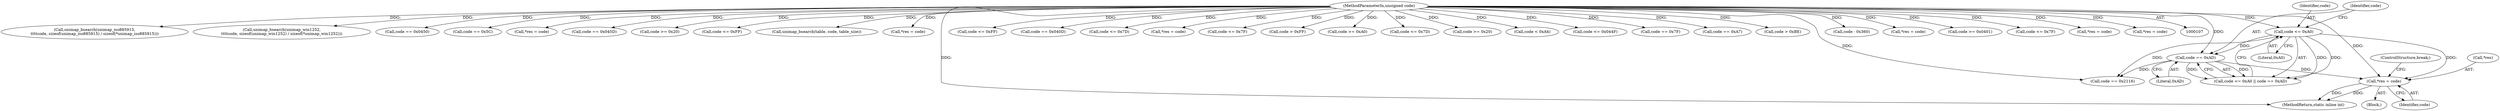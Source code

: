 digraph "0_php-src_0da8b8b801f9276359262f1ef8274c7812d3dfda?w=1_4@pointer" {
"1000141" [label="(Call,*res = code)"];
"1000134" [label="(Call,code <= 0xA0)"];
"1000108" [label="(MethodParameterIn,unsigned code)"];
"1000137" [label="(Call,code == 0xAD)"];
"1000141" [label="(Call,*res = code)"];
"1000142" [label="(Call,*res)"];
"1000222" [label="(Call,unimap_bsearch(unimap_iso885915,\n\t\t\t\tcode, sizeof(unimap_iso885915) / sizeof(*unimap_iso885915)))"];
"1000263" [label="(Call,unimap_bsearch(unimap_win1252,\n\t\t\t\tcode, sizeof(unimap_win1252) / sizeof(*unimap_win1252)))"];
"1000181" [label="(Call,code == 0x0450)"];
"1000379" [label="(Call,code == 0x5C)"];
"1000384" [label="(Call,*res = code)"];
"1000184" [label="(Call,code == 0x045D)"];
"1000371" [label="(Call,code >= 0x20)"];
"1000251" [label="(Call,code <= 0xFF)"];
"1000353" [label="(Call,unimap_bsearch(table, code, table_size))"];
"1000345" [label="(Call,*res = code)"];
"1000419" [label="(MethodReturn,static inline int)"];
"1000133" [label="(Call,code <= 0xA0 || code == 0xAD)"];
"1000136" [label="(Literal,0xA0)"];
"1000210" [label="(Call,code <= 0xFF)"];
"1000177" [label="(Call,code == 0x040D)"];
"1000401" [label="(Call,code <= 0x7D)"];
"1000405" [label="(Call,*res = code)"];
"1000140" [label="(Block,)"];
"1000244" [label="(Call,code <= 0x7F)"];
"1000144" [label="(Identifier,code)"];
"1000120" [label="(Call,code > 0xFF)"];
"1000134" [label="(Call,code <= 0xA0)"];
"1000139" [label="(Literal,0xAD)"];
"1000248" [label="(Call,code >= 0xA0)"];
"1000374" [label="(Call,code <= 0x7D)"];
"1000135" [label="(Identifier,code)"];
"1000398" [label="(Call,code >= 0x20)"];
"1000203" [label="(Call,code < 0xA4)"];
"1000137" [label="(Call,code == 0xAD)"];
"1000171" [label="(Call,code <= 0x044F)"];
"1000284" [label="(Call,code == 0x7F)"];
"1000157" [label="(Call,code == 0xA7)"];
"1000207" [label="(Call,code > 0xBE)"];
"1000147" [label="(Call,code == 0x2116)"];
"1000138" [label="(Identifier,code)"];
"1000192" [label="(Call,code - 0x360)"];
"1000126" [label="(Call,*res = code)"];
"1000199" [label="(ControlStructure,break;)"];
"1000108" [label="(MethodParameterIn,unsigned code)"];
"1000168" [label="(Call,code >= 0x0401)"];
"1000341" [label="(Call,code <= 0x7F)"];
"1000214" [label="(Call,*res = code)"];
"1000255" [label="(Call,*res = code)"];
"1000141" -> "1000140"  [label="AST: "];
"1000141" -> "1000144"  [label="CFG: "];
"1000142" -> "1000141"  [label="AST: "];
"1000144" -> "1000141"  [label="AST: "];
"1000199" -> "1000141"  [label="CFG: "];
"1000141" -> "1000419"  [label="DDG: "];
"1000141" -> "1000419"  [label="DDG: "];
"1000134" -> "1000141"  [label="DDG: "];
"1000137" -> "1000141"  [label="DDG: "];
"1000108" -> "1000141"  [label="DDG: "];
"1000134" -> "1000133"  [label="AST: "];
"1000134" -> "1000136"  [label="CFG: "];
"1000135" -> "1000134"  [label="AST: "];
"1000136" -> "1000134"  [label="AST: "];
"1000138" -> "1000134"  [label="CFG: "];
"1000133" -> "1000134"  [label="CFG: "];
"1000134" -> "1000133"  [label="DDG: "];
"1000134" -> "1000133"  [label="DDG: "];
"1000108" -> "1000134"  [label="DDG: "];
"1000134" -> "1000137"  [label="DDG: "];
"1000134" -> "1000147"  [label="DDG: "];
"1000108" -> "1000107"  [label="AST: "];
"1000108" -> "1000419"  [label="DDG: "];
"1000108" -> "1000120"  [label="DDG: "];
"1000108" -> "1000126"  [label="DDG: "];
"1000108" -> "1000137"  [label="DDG: "];
"1000108" -> "1000147"  [label="DDG: "];
"1000108" -> "1000157"  [label="DDG: "];
"1000108" -> "1000168"  [label="DDG: "];
"1000108" -> "1000171"  [label="DDG: "];
"1000108" -> "1000177"  [label="DDG: "];
"1000108" -> "1000181"  [label="DDG: "];
"1000108" -> "1000184"  [label="DDG: "];
"1000108" -> "1000192"  [label="DDG: "];
"1000108" -> "1000203"  [label="DDG: "];
"1000108" -> "1000207"  [label="DDG: "];
"1000108" -> "1000210"  [label="DDG: "];
"1000108" -> "1000214"  [label="DDG: "];
"1000108" -> "1000222"  [label="DDG: "];
"1000108" -> "1000244"  [label="DDG: "];
"1000108" -> "1000248"  [label="DDG: "];
"1000108" -> "1000251"  [label="DDG: "];
"1000108" -> "1000255"  [label="DDG: "];
"1000108" -> "1000263"  [label="DDG: "];
"1000108" -> "1000284"  [label="DDG: "];
"1000108" -> "1000341"  [label="DDG: "];
"1000108" -> "1000345"  [label="DDG: "];
"1000108" -> "1000353"  [label="DDG: "];
"1000108" -> "1000371"  [label="DDG: "];
"1000108" -> "1000374"  [label="DDG: "];
"1000108" -> "1000379"  [label="DDG: "];
"1000108" -> "1000384"  [label="DDG: "];
"1000108" -> "1000398"  [label="DDG: "];
"1000108" -> "1000401"  [label="DDG: "];
"1000108" -> "1000405"  [label="DDG: "];
"1000137" -> "1000133"  [label="AST: "];
"1000137" -> "1000139"  [label="CFG: "];
"1000138" -> "1000137"  [label="AST: "];
"1000139" -> "1000137"  [label="AST: "];
"1000133" -> "1000137"  [label="CFG: "];
"1000137" -> "1000133"  [label="DDG: "];
"1000137" -> "1000133"  [label="DDG: "];
"1000137" -> "1000147"  [label="DDG: "];
}
